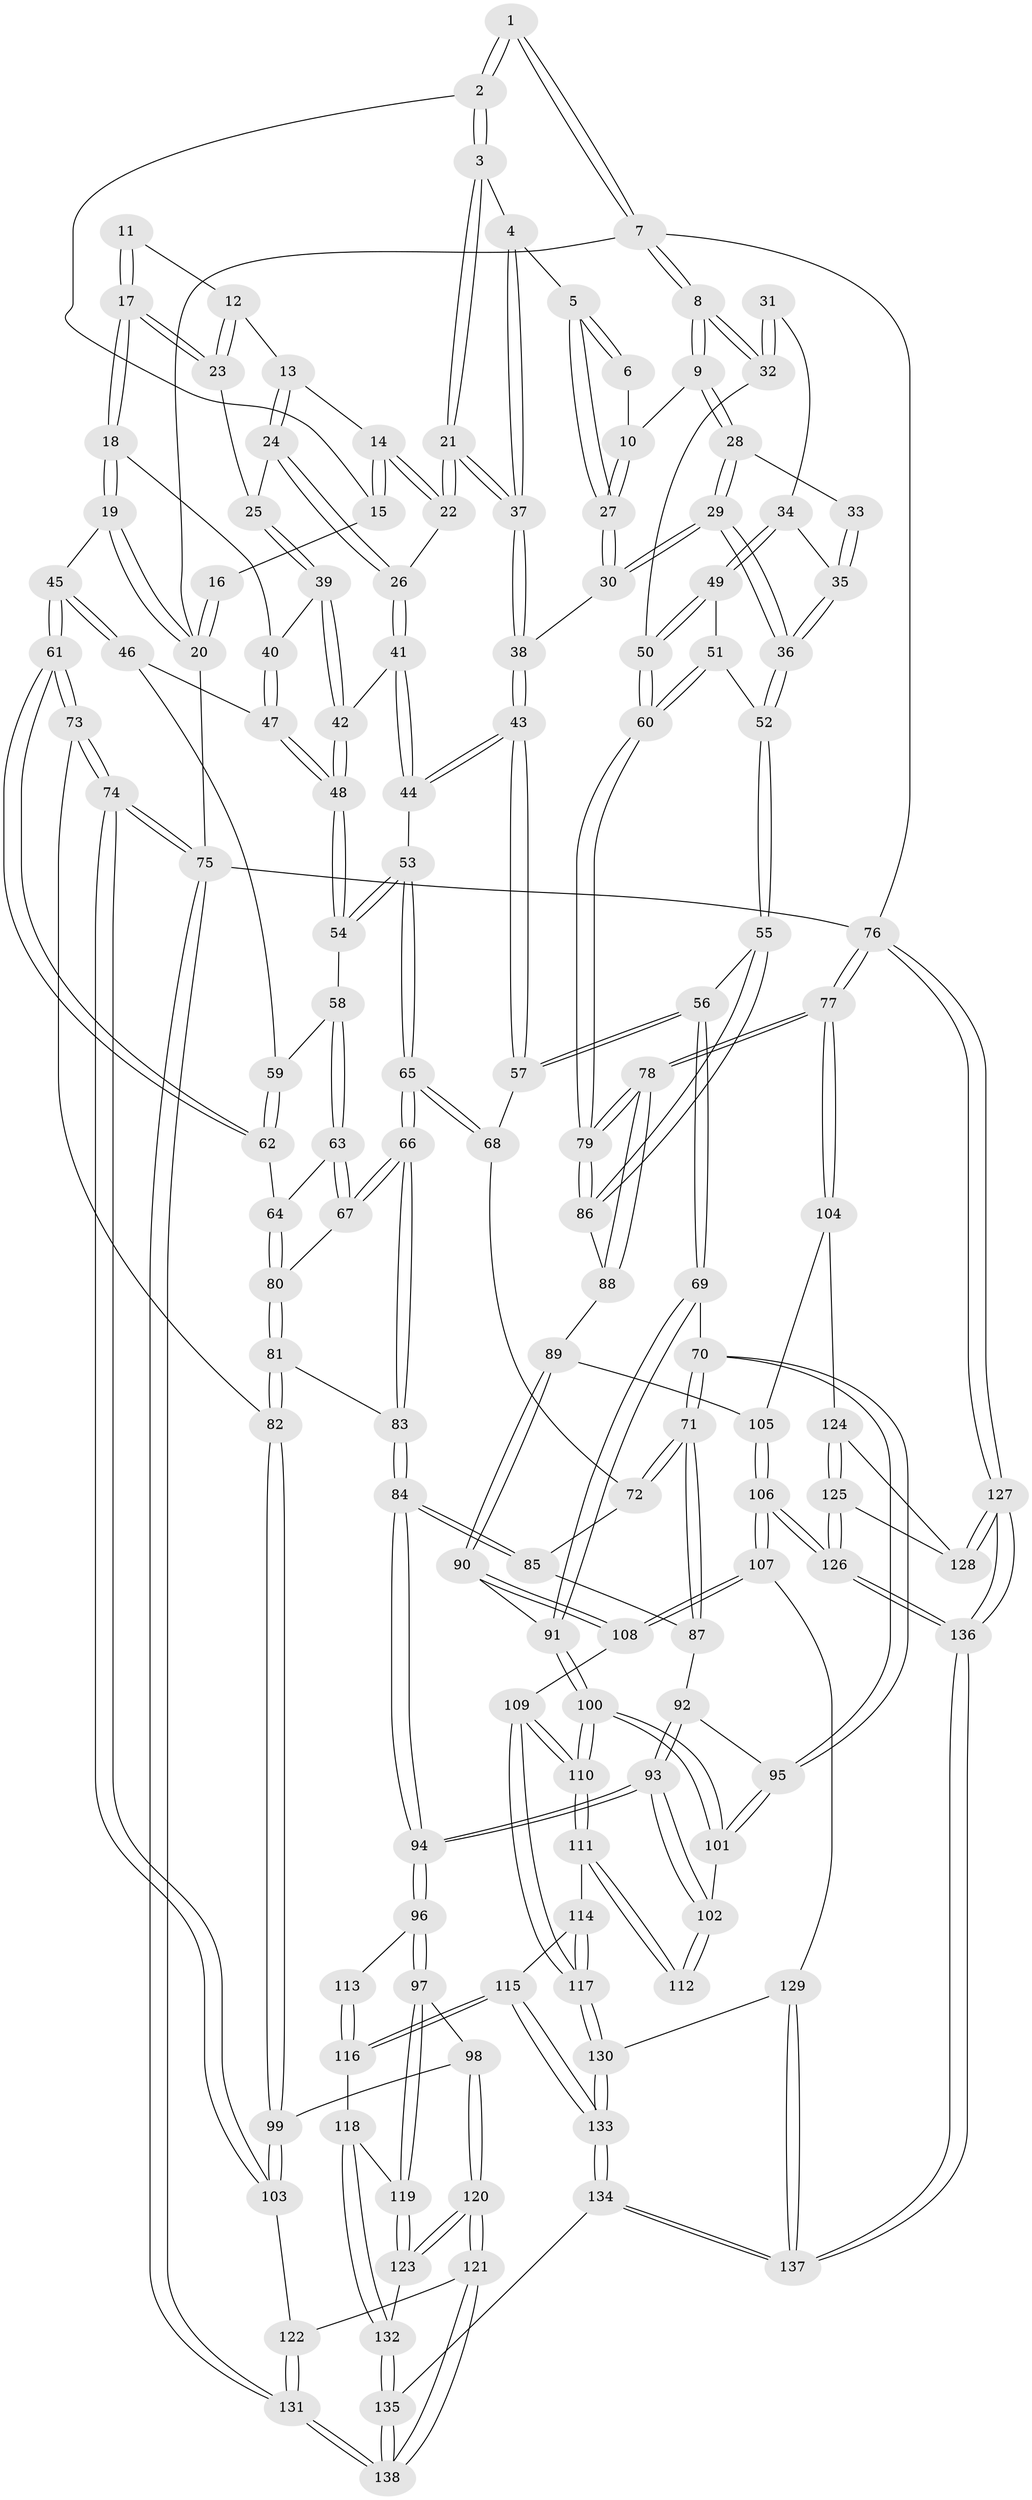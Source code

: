 // Generated by graph-tools (version 1.1) at 2025/11/02/27/25 16:11:59]
// undirected, 138 vertices, 342 edges
graph export_dot {
graph [start="1"]
  node [color=gray90,style=filled];
  1 [pos="+0.8917097918303346+0"];
  2 [pos="+0.5030659932436078+0"];
  3 [pos="+0.5232257770496954+0"];
  4 [pos="+0.6044817956197218+0.026758405248149916"];
  5 [pos="+0.6191626217164311+0.036161194531614885"];
  6 [pos="+0.7749467647532297+0.008400488490941712"];
  7 [pos="+1+0"];
  8 [pos="+1+0"];
  9 [pos="+0.7753492050605895+0.08441508582725527"];
  10 [pos="+0.7729116021018451+0.08386422155290198"];
  11 [pos="+0.20350396667040616+0"];
  12 [pos="+0.27092227215805326+0.07863752991954874"];
  13 [pos="+0.37649956696253006+0.0794803686132213"];
  14 [pos="+0.4218843790537446+0"];
  15 [pos="+0.47069720851949254+0"];
  16 [pos="+0.1377342121922907+0"];
  17 [pos="+0.2321789161382611+0.17535509891316958"];
  18 [pos="+0.21326283639280988+0.18601652497741675"];
  19 [pos="+0+0"];
  20 [pos="+0+0"];
  21 [pos="+0.4772990546732171+0.19396098478407212"];
  22 [pos="+0.4544280123418439+0.1874989199372941"];
  23 [pos="+0.28194784868265627+0.15227386248067448"];
  24 [pos="+0.3559300976306184+0.14853879645510315"];
  25 [pos="+0.2985298514688861+0.15577639106526234"];
  26 [pos="+0.3987667204003748+0.18825805220941724"];
  27 [pos="+0.7098999254493296+0.10743204138829913"];
  28 [pos="+0.8038310735053936+0.1071253255528444"];
  29 [pos="+0.7865492689630429+0.2746669763503343"];
  30 [pos="+0.7126311977340388+0.2306206311550392"];
  31 [pos="+0.8460160877555052+0.11065931015225217"];
  32 [pos="+1+0"];
  33 [pos="+0.8178174071065428+0.1120863721081023"];
  34 [pos="+0.8927835579547629+0.22721704561945366"];
  35 [pos="+0.8588910883066747+0.23824816566296766"];
  36 [pos="+0.7875512654164473+0.27544826848962484"];
  37 [pos="+0.547795222101508+0.23999755821578617"];
  38 [pos="+0.5589322603391043+0.2632818733852949"];
  39 [pos="+0.3159824398163728+0.2543799523477101"];
  40 [pos="+0.20980804614508156+0.2152783636624363"];
  41 [pos="+0.35908472473398334+0.2804663732579788"];
  42 [pos="+0.3396716866176116+0.2866860076380223"];
  43 [pos="+0.5278131610377976+0.3670137720456155"];
  44 [pos="+0.5155386614343299+0.364216025384265"];
  45 [pos="+0+0"];
  46 [pos="+0.13654677802385332+0.30482946386296556"];
  47 [pos="+0.19092033501346725+0.26663537533835285"];
  48 [pos="+0.30180645165665887+0.32891477836927824"];
  49 [pos="+1+0.19658099265079138"];
  50 [pos="+1+0.11454918455612335"];
  51 [pos="+0.8869884648864668+0.38653547715915154"];
  52 [pos="+0.793435893477774+0.4351060890819925"];
  53 [pos="+0.30094230945783335+0.39724336122302667"];
  54 [pos="+0.29936495557905946+0.3947201029926896"];
  55 [pos="+0.7831673589200835+0.47079587579072174"];
  56 [pos="+0.7524533034462549+0.47872553967152043"];
  57 [pos="+0.5340967261350714+0.387110082578127"];
  58 [pos="+0.18672938750325413+0.39080462660691706"];
  59 [pos="+0.12921533227518361+0.363140472643438"];
  60 [pos="+1+0.3964713328340191"];
  61 [pos="+0+0.4544117916678583"];
  62 [pos="+0.05042863033777917+0.44288877677673566"];
  63 [pos="+0.2069845145821287+0.4802462677993504"];
  64 [pos="+0.0671648422364519+0.46102619497401653"];
  65 [pos="+0.31778026070442494+0.5352185724031895"];
  66 [pos="+0.30989598990657+0.5590274246963775"];
  67 [pos="+0.246553915805004+0.519796513452871"];
  68 [pos="+0.5309461305949347+0.393337835509236"];
  69 [pos="+0.6447249576603653+0.6281743529590404"];
  70 [pos="+0.6232674221033745+0.6276503398984538"];
  71 [pos="+0.5931700203828549+0.6133881113632604"];
  72 [pos="+0.5231085643799728+0.4950041695331859"];
  73 [pos="+0+0.5879567073053614"];
  74 [pos="+0+0.844838330105363"];
  75 [pos="+0+1"];
  76 [pos="+1+1"];
  77 [pos="+1+0.7648834168797436"];
  78 [pos="+1+0.6974768323511751"];
  79 [pos="+1+0.4692620733700146"];
  80 [pos="+0.09797462241248504+0.5130321407007833"];
  81 [pos="+0.11193635737640087+0.5624382061722872"];
  82 [pos="+0.09438905420613389+0.6394707969313365"];
  83 [pos="+0.3105467825818015+0.5688171405376953"];
  84 [pos="+0.3142342845874515+0.5822821601793925"];
  85 [pos="+0.46291706954752715+0.5686264006320171"];
  86 [pos="+0.8384696742490866+0.515891460563413"];
  87 [pos="+0.5084009951650956+0.6217011135619464"];
  88 [pos="+0.8634081286215441+0.6157820803669036"];
  89 [pos="+0.8403766009888212+0.7319430204472062"];
  90 [pos="+0.7875596467499352+0.7478990558419152"];
  91 [pos="+0.6557058863911894+0.6506908359124204"];
  92 [pos="+0.486367376670338+0.6549893283294106"];
  93 [pos="+0.3344932031948672+0.72203833874688"];
  94 [pos="+0.30073073624248847+0.7170684691185918"];
  95 [pos="+0.5379300782830458+0.7186322336569272"];
  96 [pos="+0.27954231862265416+0.7383049796902336"];
  97 [pos="+0.2777455135008+0.740028859866267"];
  98 [pos="+0.19635728492008583+0.7575076916491909"];
  99 [pos="+0.1789741241823372+0.755897054567082"];
  100 [pos="+0.6196592348225395+0.7973562991857803"];
  101 [pos="+0.5370574506452929+0.7215495967877734"];
  102 [pos="+0.46197813817142297+0.7767216278329887"];
  103 [pos="+0.05256496584638726+0.8169463048852851"];
  104 [pos="+0.9614234986998089+0.8061276030727523"];
  105 [pos="+0.8465255142762219+0.7367847106766569"];
  106 [pos="+0.8225830772461256+0.9482530768735369"];
  107 [pos="+0.7682194354251278+0.9190123718555744"];
  108 [pos="+0.7198333839607846+0.840248670477502"];
  109 [pos="+0.6490174183349299+0.8420713701276044"];
  110 [pos="+0.622996846313603+0.816075415935257"];
  111 [pos="+0.4997523787542713+0.8276552686114377"];
  112 [pos="+0.4778929577019275+0.801033918643535"];
  113 [pos="+0.4280618790643444+0.8607087395883597"];
  114 [pos="+0.4993971143382897+0.831809798838742"];
  115 [pos="+0.475718286149562+0.9310464036951566"];
  116 [pos="+0.41792217983118946+0.9045693257461319"];
  117 [pos="+0.604878443251812+0.9358594574619944"];
  118 [pos="+0.3285294820821822+0.8832980021763742"];
  119 [pos="+0.3227701334641095+0.875929211042659"];
  120 [pos="+0.17847935476183457+1"];
  121 [pos="+0.17635807440500756+1"];
  122 [pos="+0.0736677358496481+0.8760448025099606"];
  123 [pos="+0.21394349308013894+0.9896423530757492"];
  124 [pos="+0.9454804351861351+0.8360990218686607"];
  125 [pos="+0.8472310370898206+0.9440723936685403"];
  126 [pos="+0.8312303430855584+0.9547353515535529"];
  127 [pos="+1+1"];
  128 [pos="+0.9656727748238405+0.9611954223921604"];
  129 [pos="+0.7291441036499092+0.9518083577454612"];
  130 [pos="+0.6024133550411385+0.9435697653547609"];
  131 [pos="+0.04198027393451363+1"];
  132 [pos="+0.34407699505364037+0.9761679949444928"];
  133 [pos="+0.533177909820677+1"];
  134 [pos="+0.5238302292652305+1"];
  135 [pos="+0.463987174487776+1"];
  136 [pos="+0.8766171516341902+1"];
  137 [pos="+0.5593328486076676+1"];
  138 [pos="+0.07331087110352065+1"];
  1 -- 2;
  1 -- 2;
  1 -- 7;
  1 -- 7;
  2 -- 3;
  2 -- 3;
  2 -- 15;
  3 -- 4;
  3 -- 21;
  3 -- 21;
  4 -- 5;
  4 -- 37;
  4 -- 37;
  5 -- 6;
  5 -- 6;
  5 -- 27;
  5 -- 27;
  6 -- 10;
  7 -- 8;
  7 -- 8;
  7 -- 20;
  7 -- 76;
  8 -- 9;
  8 -- 9;
  8 -- 32;
  8 -- 32;
  9 -- 10;
  9 -- 28;
  9 -- 28;
  10 -- 27;
  10 -- 27;
  11 -- 12;
  11 -- 17;
  11 -- 17;
  12 -- 13;
  12 -- 23;
  12 -- 23;
  13 -- 14;
  13 -- 24;
  13 -- 24;
  14 -- 15;
  14 -- 15;
  14 -- 22;
  14 -- 22;
  15 -- 16;
  16 -- 20;
  16 -- 20;
  17 -- 18;
  17 -- 18;
  17 -- 23;
  17 -- 23;
  18 -- 19;
  18 -- 19;
  18 -- 40;
  19 -- 20;
  19 -- 20;
  19 -- 45;
  20 -- 75;
  21 -- 22;
  21 -- 22;
  21 -- 37;
  21 -- 37;
  22 -- 26;
  23 -- 25;
  24 -- 25;
  24 -- 26;
  24 -- 26;
  25 -- 39;
  25 -- 39;
  26 -- 41;
  26 -- 41;
  27 -- 30;
  27 -- 30;
  28 -- 29;
  28 -- 29;
  28 -- 33;
  29 -- 30;
  29 -- 30;
  29 -- 36;
  29 -- 36;
  30 -- 38;
  31 -- 32;
  31 -- 32;
  31 -- 34;
  32 -- 50;
  33 -- 35;
  33 -- 35;
  34 -- 35;
  34 -- 49;
  34 -- 49;
  35 -- 36;
  35 -- 36;
  36 -- 52;
  36 -- 52;
  37 -- 38;
  37 -- 38;
  38 -- 43;
  38 -- 43;
  39 -- 40;
  39 -- 42;
  39 -- 42;
  40 -- 47;
  40 -- 47;
  41 -- 42;
  41 -- 44;
  41 -- 44;
  42 -- 48;
  42 -- 48;
  43 -- 44;
  43 -- 44;
  43 -- 57;
  43 -- 57;
  44 -- 53;
  45 -- 46;
  45 -- 46;
  45 -- 61;
  45 -- 61;
  46 -- 47;
  46 -- 59;
  47 -- 48;
  47 -- 48;
  48 -- 54;
  48 -- 54;
  49 -- 50;
  49 -- 50;
  49 -- 51;
  50 -- 60;
  50 -- 60;
  51 -- 52;
  51 -- 60;
  51 -- 60;
  52 -- 55;
  52 -- 55;
  53 -- 54;
  53 -- 54;
  53 -- 65;
  53 -- 65;
  54 -- 58;
  55 -- 56;
  55 -- 86;
  55 -- 86;
  56 -- 57;
  56 -- 57;
  56 -- 69;
  56 -- 69;
  57 -- 68;
  58 -- 59;
  58 -- 63;
  58 -- 63;
  59 -- 62;
  59 -- 62;
  60 -- 79;
  60 -- 79;
  61 -- 62;
  61 -- 62;
  61 -- 73;
  61 -- 73;
  62 -- 64;
  63 -- 64;
  63 -- 67;
  63 -- 67;
  64 -- 80;
  64 -- 80;
  65 -- 66;
  65 -- 66;
  65 -- 68;
  65 -- 68;
  66 -- 67;
  66 -- 67;
  66 -- 83;
  66 -- 83;
  67 -- 80;
  68 -- 72;
  69 -- 70;
  69 -- 91;
  69 -- 91;
  70 -- 71;
  70 -- 71;
  70 -- 95;
  70 -- 95;
  71 -- 72;
  71 -- 72;
  71 -- 87;
  71 -- 87;
  72 -- 85;
  73 -- 74;
  73 -- 74;
  73 -- 82;
  74 -- 75;
  74 -- 75;
  74 -- 103;
  74 -- 103;
  75 -- 131;
  75 -- 131;
  75 -- 76;
  76 -- 77;
  76 -- 77;
  76 -- 127;
  76 -- 127;
  77 -- 78;
  77 -- 78;
  77 -- 104;
  77 -- 104;
  78 -- 79;
  78 -- 79;
  78 -- 88;
  78 -- 88;
  79 -- 86;
  79 -- 86;
  80 -- 81;
  80 -- 81;
  81 -- 82;
  81 -- 82;
  81 -- 83;
  82 -- 99;
  82 -- 99;
  83 -- 84;
  83 -- 84;
  84 -- 85;
  84 -- 85;
  84 -- 94;
  84 -- 94;
  85 -- 87;
  86 -- 88;
  87 -- 92;
  88 -- 89;
  89 -- 90;
  89 -- 90;
  89 -- 105;
  90 -- 91;
  90 -- 108;
  90 -- 108;
  91 -- 100;
  91 -- 100;
  92 -- 93;
  92 -- 93;
  92 -- 95;
  93 -- 94;
  93 -- 94;
  93 -- 102;
  93 -- 102;
  94 -- 96;
  94 -- 96;
  95 -- 101;
  95 -- 101;
  96 -- 97;
  96 -- 97;
  96 -- 113;
  97 -- 98;
  97 -- 119;
  97 -- 119;
  98 -- 99;
  98 -- 120;
  98 -- 120;
  99 -- 103;
  99 -- 103;
  100 -- 101;
  100 -- 101;
  100 -- 110;
  100 -- 110;
  101 -- 102;
  102 -- 112;
  102 -- 112;
  103 -- 122;
  104 -- 105;
  104 -- 124;
  105 -- 106;
  105 -- 106;
  106 -- 107;
  106 -- 107;
  106 -- 126;
  106 -- 126;
  107 -- 108;
  107 -- 108;
  107 -- 129;
  108 -- 109;
  109 -- 110;
  109 -- 110;
  109 -- 117;
  109 -- 117;
  110 -- 111;
  110 -- 111;
  111 -- 112;
  111 -- 112;
  111 -- 114;
  113 -- 116;
  113 -- 116;
  114 -- 115;
  114 -- 117;
  114 -- 117;
  115 -- 116;
  115 -- 116;
  115 -- 133;
  115 -- 133;
  116 -- 118;
  117 -- 130;
  117 -- 130;
  118 -- 119;
  118 -- 132;
  118 -- 132;
  119 -- 123;
  119 -- 123;
  120 -- 121;
  120 -- 121;
  120 -- 123;
  120 -- 123;
  121 -- 122;
  121 -- 138;
  121 -- 138;
  122 -- 131;
  122 -- 131;
  123 -- 132;
  124 -- 125;
  124 -- 125;
  124 -- 128;
  125 -- 126;
  125 -- 126;
  125 -- 128;
  126 -- 136;
  126 -- 136;
  127 -- 128;
  127 -- 128;
  127 -- 136;
  127 -- 136;
  129 -- 130;
  129 -- 137;
  129 -- 137;
  130 -- 133;
  130 -- 133;
  131 -- 138;
  131 -- 138;
  132 -- 135;
  132 -- 135;
  133 -- 134;
  133 -- 134;
  134 -- 135;
  134 -- 137;
  134 -- 137;
  135 -- 138;
  135 -- 138;
  136 -- 137;
  136 -- 137;
}
